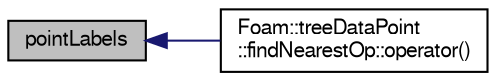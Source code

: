 digraph "pointLabels"
{
  bgcolor="transparent";
  edge [fontname="FreeSans",fontsize="10",labelfontname="FreeSans",labelfontsize="10"];
  node [fontname="FreeSans",fontsize="10",shape=record];
  rankdir="LR";
  Node12 [label="pointLabels",height=0.2,width=0.4,color="black", fillcolor="grey75", style="filled", fontcolor="black"];
  Node12 -> Node13 [dir="back",color="midnightblue",fontsize="10",style="solid",fontname="FreeSans"];
  Node13 [label="Foam::treeDataPoint\l::findNearestOp::operator()",height=0.2,width=0.4,color="black",URL="$a25058.html#a56fe641bda80b32b2b431bf3fd615ced"];
}
